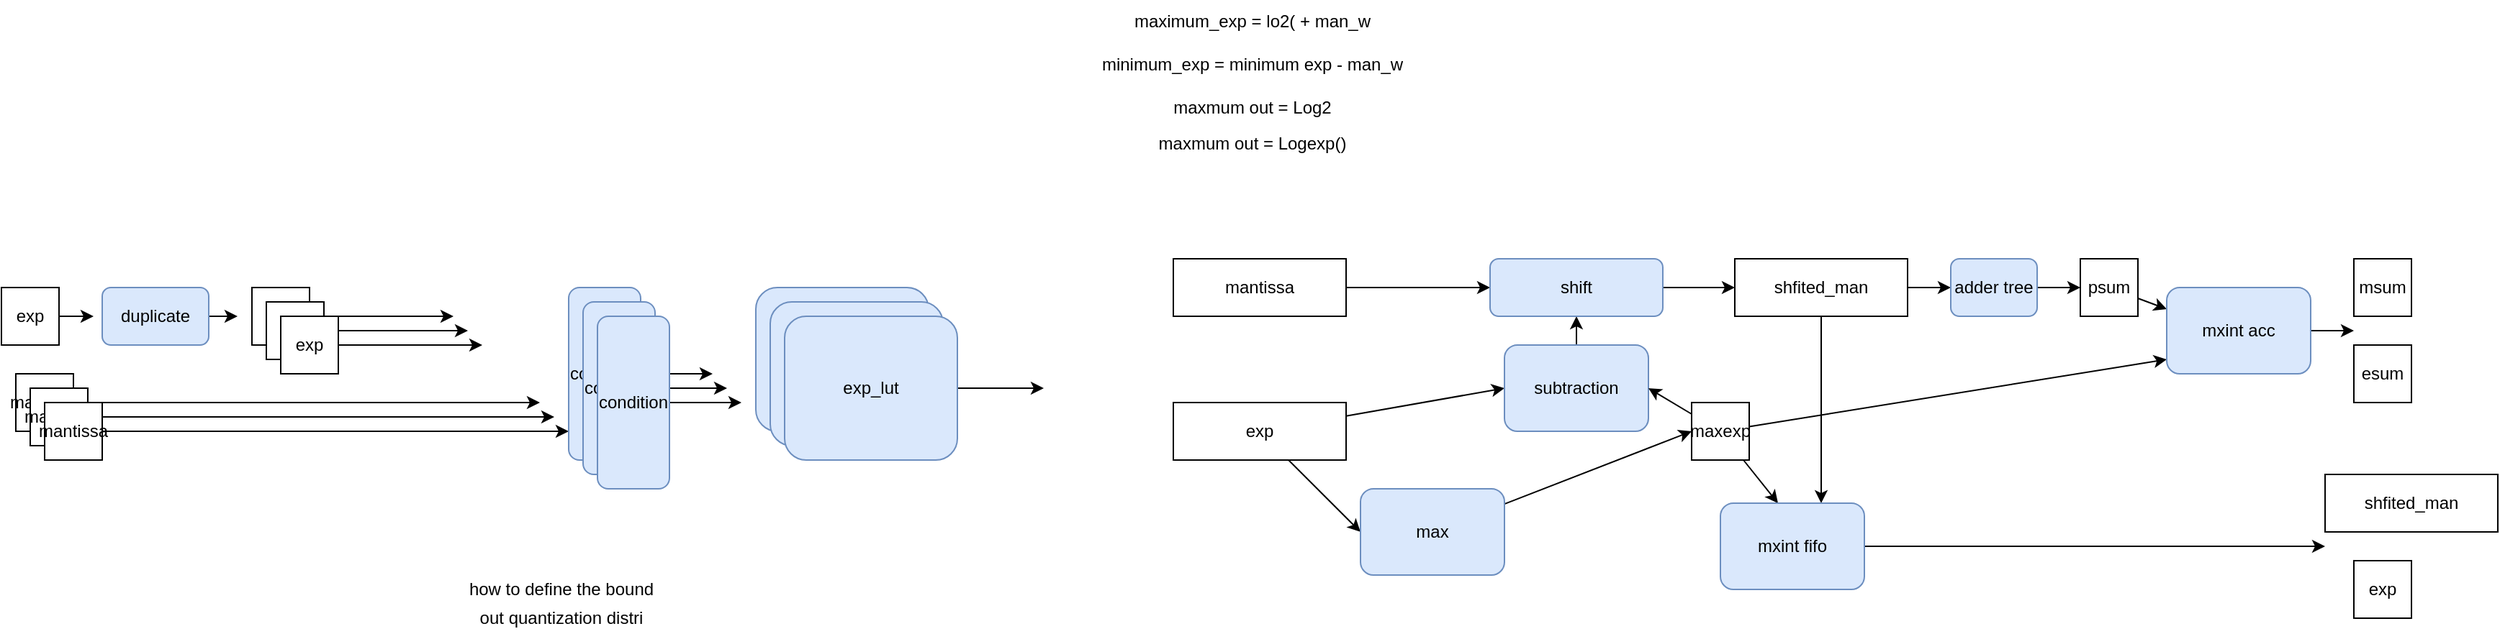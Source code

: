 <mxfile>
    <diagram id="i8oGoq47ilsVACAjvylI" name="Page-1">
        <mxGraphModel dx="1771" dy="858" grid="1" gridSize="10" guides="1" tooltips="1" connect="1" arrows="1" fold="1" page="1" pageScale="1" pageWidth="827" pageHeight="1169" math="0" shadow="0">
            <root>
                <mxCell id="0"/>
                <mxCell id="1" parent="0"/>
                <mxCell id="13" style="edgeStyle=none;html=1;" parent="1" source="2" edge="1">
                    <mxGeometry relative="1" as="geometry">
                        <mxPoint x="-80" y="280" as="targetPoint"/>
                    </mxGeometry>
                </mxCell>
                <mxCell id="2" value="mantissa" style="rounded=0;whiteSpace=wrap;html=1;" parent="1" vertex="1">
                    <mxGeometry x="-444" y="260" width="40" height="40" as="geometry"/>
                </mxCell>
                <mxCell id="5" value="maxmum out = Log2" style="text;strokeColor=none;align=center;fillColor=none;html=1;verticalAlign=middle;whiteSpace=wrap;rounded=0;" parent="1" vertex="1">
                    <mxGeometry x="285" y="60" width="260" height="30" as="geometry"/>
                </mxCell>
                <mxCell id="7" value="maxmum out = Logexp()" style="text;strokeColor=none;align=center;fillColor=none;html=1;verticalAlign=middle;whiteSpace=wrap;rounded=0;" parent="1" vertex="1">
                    <mxGeometry x="310" y="90" width="210" height="20" as="geometry"/>
                </mxCell>
                <mxCell id="8" value="maximum_exp = lo2( + man_w" style="text;strokeColor=none;align=center;fillColor=none;html=1;verticalAlign=middle;whiteSpace=wrap;rounded=0;" parent="1" vertex="1">
                    <mxGeometry x="280" width="270" height="30" as="geometry"/>
                </mxCell>
                <mxCell id="9" value="minimum_exp = minimum exp - man_w" style="text;strokeColor=none;align=center;fillColor=none;html=1;verticalAlign=middle;whiteSpace=wrap;rounded=0;" parent="1" vertex="1">
                    <mxGeometry x="280" y="30" width="270" height="30" as="geometry"/>
                </mxCell>
                <mxCell id="96" style="edgeStyle=none;html=1;" parent="1" source="11" edge="1">
                    <mxGeometry relative="1" as="geometry">
                        <mxPoint x="-390" y="220" as="targetPoint"/>
                    </mxGeometry>
                </mxCell>
                <mxCell id="11" value="exp" style="rounded=0;whiteSpace=wrap;html=1;" parent="1" vertex="1">
                    <mxGeometry x="-454" y="200" width="40" height="40" as="geometry"/>
                </mxCell>
                <mxCell id="20" value="exp_lut" style="rounded=1;whiteSpace=wrap;html=1;fillColor=#dae8fc;strokeColor=#6c8ebf;" parent="1" vertex="1">
                    <mxGeometry x="70" y="200" width="120" height="100" as="geometry"/>
                </mxCell>
                <mxCell id="25" style="edgeStyle=none;html=1;" parent="1" source="23" edge="1">
                    <mxGeometry relative="1" as="geometry">
                        <mxPoint x="580" y="200" as="targetPoint"/>
                    </mxGeometry>
                </mxCell>
                <mxCell id="23" value="mantissa" style="rounded=0;whiteSpace=wrap;html=1;" parent="1" vertex="1">
                    <mxGeometry x="360" y="180" width="120" height="40" as="geometry"/>
                </mxCell>
                <mxCell id="27" style="edgeStyle=none;html=1;entryX=0;entryY=0.5;entryDx=0;entryDy=0;" parent="1" source="24" target="31" edge="1">
                    <mxGeometry relative="1" as="geometry">
                        <mxPoint x="590" y="300" as="targetPoint"/>
                    </mxGeometry>
                </mxCell>
                <mxCell id="28" style="edgeStyle=none;html=1;" parent="1" source="24" edge="1">
                    <mxGeometry relative="1" as="geometry">
                        <mxPoint x="490" y="370" as="targetPoint"/>
                    </mxGeometry>
                </mxCell>
                <mxCell id="24" value="exp" style="rounded=0;whiteSpace=wrap;html=1;" parent="1" vertex="1">
                    <mxGeometry x="360" y="280" width="120" height="40" as="geometry"/>
                </mxCell>
                <mxCell id="33" style="edgeStyle=none;html=1;entryX=0;entryY=0.5;entryDx=0;entryDy=0;" parent="1" source="29" target="39" edge="1">
                    <mxGeometry relative="1" as="geometry">
                        <mxPoint x="710" y="370" as="targetPoint"/>
                    </mxGeometry>
                </mxCell>
                <mxCell id="29" value="max" style="rounded=1;whiteSpace=wrap;html=1;fillColor=#dae8fc;strokeColor=#6c8ebf;" parent="1" vertex="1">
                    <mxGeometry x="490" y="340" width="100" height="60" as="geometry"/>
                </mxCell>
                <mxCell id="32" style="edgeStyle=none;html=1;" parent="1" source="31" edge="1">
                    <mxGeometry relative="1" as="geometry">
                        <mxPoint x="640" y="220" as="targetPoint"/>
                    </mxGeometry>
                </mxCell>
                <mxCell id="31" value="subtraction" style="rounded=1;whiteSpace=wrap;html=1;fillColor=#dae8fc;strokeColor=#6c8ebf;" parent="1" vertex="1">
                    <mxGeometry x="590" y="240" width="100" height="60" as="geometry"/>
                </mxCell>
                <mxCell id="40" style="edgeStyle=none;html=1;" parent="1" source="36" edge="1">
                    <mxGeometry relative="1" as="geometry">
                        <mxPoint x="750" y="200" as="targetPoint"/>
                    </mxGeometry>
                </mxCell>
                <mxCell id="36" value="shift" style="rounded=1;whiteSpace=wrap;html=1;fillColor=#dae8fc;strokeColor=#6c8ebf;" parent="1" vertex="1">
                    <mxGeometry x="580" y="180" width="120" height="40" as="geometry"/>
                </mxCell>
                <mxCell id="44" style="edgeStyle=none;html=1;" parent="1" source="39" edge="1">
                    <mxGeometry relative="1" as="geometry">
                        <mxPoint x="1050" y="250" as="targetPoint"/>
                    </mxGeometry>
                </mxCell>
                <mxCell id="60" style="edgeStyle=none;html=1;" parent="1" source="39" edge="1">
                    <mxGeometry relative="1" as="geometry">
                        <mxPoint x="780" y="350" as="targetPoint"/>
                    </mxGeometry>
                </mxCell>
                <mxCell id="70" style="edgeStyle=none;html=1;entryX=1;entryY=0.5;entryDx=0;entryDy=0;" parent="1" source="39" target="31" edge="1">
                    <mxGeometry relative="1" as="geometry"/>
                </mxCell>
                <mxCell id="39" value="maxexp" style="rounded=0;whiteSpace=wrap;html=1;" parent="1" vertex="1">
                    <mxGeometry x="720" y="280" width="40" height="40" as="geometry"/>
                </mxCell>
                <mxCell id="48" style="edgeStyle=none;html=1;" parent="1" source="41" edge="1">
                    <mxGeometry relative="1" as="geometry">
                        <mxPoint x="900" y="200" as="targetPoint"/>
                    </mxGeometry>
                </mxCell>
                <mxCell id="59" style="edgeStyle=none;html=1;" parent="1" source="41" edge="1">
                    <mxGeometry relative="1" as="geometry">
                        <mxPoint x="810" y="350" as="targetPoint"/>
                    </mxGeometry>
                </mxCell>
                <mxCell id="41" value="shfited_man" style="rounded=0;whiteSpace=wrap;html=1;" parent="1" vertex="1">
                    <mxGeometry x="750" y="180" width="120" height="40" as="geometry"/>
                </mxCell>
                <mxCell id="52" style="edgeStyle=none;html=1;entryX=0;entryY=0.5;entryDx=0;entryDy=0;" parent="1" source="50" target="51" edge="1">
                    <mxGeometry relative="1" as="geometry"/>
                </mxCell>
                <mxCell id="50" value="adder tree" style="rounded=1;whiteSpace=wrap;html=1;fillColor=#dae8fc;strokeColor=#6c8ebf;" parent="1" vertex="1">
                    <mxGeometry x="900" y="180" width="60" height="40" as="geometry"/>
                </mxCell>
                <mxCell id="55" style="edgeStyle=none;html=1;entryX=0;entryY=0.25;entryDx=0;entryDy=0;" parent="1" source="51" target="54" edge="1">
                    <mxGeometry relative="1" as="geometry"/>
                </mxCell>
                <mxCell id="51" value="psum" style="rounded=0;whiteSpace=wrap;html=1;" parent="1" vertex="1">
                    <mxGeometry x="990" y="180" width="40" height="40" as="geometry"/>
                </mxCell>
                <mxCell id="56" style="edgeStyle=none;html=1;" parent="1" source="54" edge="1">
                    <mxGeometry relative="1" as="geometry">
                        <mxPoint x="1180" y="230" as="targetPoint"/>
                    </mxGeometry>
                </mxCell>
                <mxCell id="54" value="mxint acc" style="rounded=1;whiteSpace=wrap;html=1;fillColor=#dae8fc;strokeColor=#6c8ebf;" parent="1" vertex="1">
                    <mxGeometry x="1050" y="200" width="100" height="60" as="geometry"/>
                </mxCell>
                <mxCell id="57" value="msum" style="rounded=0;whiteSpace=wrap;html=1;" parent="1" vertex="1">
                    <mxGeometry x="1180" y="180" width="40" height="40" as="geometry"/>
                </mxCell>
                <mxCell id="62" style="edgeStyle=none;html=1;" parent="1" source="61" edge="1">
                    <mxGeometry relative="1" as="geometry">
                        <mxPoint x="1160" y="380" as="targetPoint"/>
                    </mxGeometry>
                </mxCell>
                <mxCell id="61" value="mxint fifo" style="rounded=1;whiteSpace=wrap;html=1;fillColor=#dae8fc;strokeColor=#6c8ebf;" parent="1" vertex="1">
                    <mxGeometry x="740" y="350" width="100" height="60" as="geometry"/>
                </mxCell>
                <mxCell id="63" value="esum" style="rounded=0;whiteSpace=wrap;html=1;" parent="1" vertex="1">
                    <mxGeometry x="1180" y="240" width="40" height="40" as="geometry"/>
                </mxCell>
                <mxCell id="66" value="shfited_man" style="rounded=0;whiteSpace=wrap;html=1;" parent="1" vertex="1">
                    <mxGeometry x="1160" y="330" width="120" height="40" as="geometry"/>
                </mxCell>
                <mxCell id="67" value="exp" style="rounded=0;whiteSpace=wrap;html=1;" parent="1" vertex="1">
                    <mxGeometry x="1180" y="390" width="40" height="40" as="geometry"/>
                </mxCell>
                <mxCell id="72" value="how to define the bound" style="text;strokeColor=none;align=center;fillColor=none;html=1;verticalAlign=middle;whiteSpace=wrap;rounded=0;" parent="1" vertex="1">
                    <mxGeometry x="-145" y="400" width="160" height="20" as="geometry"/>
                </mxCell>
                <mxCell id="73" value="out quantization distri" style="text;strokeColor=none;align=center;fillColor=none;html=1;verticalAlign=middle;whiteSpace=wrap;rounded=0;" parent="1" vertex="1">
                    <mxGeometry x="-130" y="420" width="130" height="20" as="geometry"/>
                </mxCell>
                <mxCell id="78" value="mantissa" style="rounded=0;whiteSpace=wrap;html=1;" parent="1" vertex="1">
                    <mxGeometry x="-434" y="270" width="40" height="40" as="geometry"/>
                </mxCell>
                <mxCell id="79" style="edgeStyle=none;html=1;" parent="1" source="78" edge="1">
                    <mxGeometry relative="1" as="geometry">
                        <mxPoint x="-70" y="290" as="targetPoint"/>
                    </mxGeometry>
                </mxCell>
                <mxCell id="80" value="exp_lut" style="rounded=1;whiteSpace=wrap;html=1;fillColor=#dae8fc;strokeColor=#6c8ebf;" parent="1" vertex="1">
                    <mxGeometry x="80" y="210" width="120" height="100" as="geometry"/>
                </mxCell>
                <mxCell id="81" value="mantissa" style="rounded=0;whiteSpace=wrap;html=1;" parent="1" vertex="1">
                    <mxGeometry x="-424" y="280" width="40" height="40" as="geometry"/>
                </mxCell>
                <mxCell id="82" style="edgeStyle=none;html=1;" parent="1" source="81" edge="1">
                    <mxGeometry relative="1" as="geometry">
                        <mxPoint x="-60" y="300" as="targetPoint"/>
                    </mxGeometry>
                </mxCell>
                <mxCell id="86" style="edgeStyle=none;html=1;" parent="1" source="83" edge="1">
                    <mxGeometry relative="1" as="geometry">
                        <mxPoint x="270" y="270" as="targetPoint"/>
                    </mxGeometry>
                </mxCell>
                <mxCell id="83" value="exp_lut" style="rounded=1;whiteSpace=wrap;html=1;fillColor=#dae8fc;strokeColor=#6c8ebf;" parent="1" vertex="1">
                    <mxGeometry x="90" y="220" width="120" height="100" as="geometry"/>
                </mxCell>
                <mxCell id="99" style="edgeStyle=none;html=1;" parent="1" source="97" edge="1">
                    <mxGeometry relative="1" as="geometry">
                        <mxPoint x="-290" y="220" as="targetPoint"/>
                    </mxGeometry>
                </mxCell>
                <mxCell id="97" value="duplicate" style="rounded=1;whiteSpace=wrap;html=1;fillColor=#dae8fc;strokeColor=#6c8ebf;" parent="1" vertex="1">
                    <mxGeometry x="-384" y="200" width="74" height="40" as="geometry"/>
                </mxCell>
                <mxCell id="103" style="edgeStyle=none;html=1;" parent="1" source="98" edge="1">
                    <mxGeometry relative="1" as="geometry">
                        <mxPoint x="-140" y="220" as="targetPoint"/>
                    </mxGeometry>
                </mxCell>
                <mxCell id="98" value="exp" style="rounded=0;whiteSpace=wrap;html=1;" parent="1" vertex="1">
                    <mxGeometry x="-280" y="200" width="40" height="40" as="geometry"/>
                </mxCell>
                <mxCell id="104" style="edgeStyle=none;html=1;" parent="1" source="105" edge="1">
                    <mxGeometry relative="1" as="geometry">
                        <mxPoint x="-130" y="230" as="targetPoint"/>
                    </mxGeometry>
                </mxCell>
                <mxCell id="105" value="exp" style="rounded=0;whiteSpace=wrap;html=1;" parent="1" vertex="1">
                    <mxGeometry x="-270" y="210" width="40" height="40" as="geometry"/>
                </mxCell>
                <mxCell id="106" style="edgeStyle=none;html=1;" parent="1" source="107" edge="1">
                    <mxGeometry relative="1" as="geometry">
                        <mxPoint x="-120" y="240" as="targetPoint"/>
                    </mxGeometry>
                </mxCell>
                <mxCell id="107" value="exp" style="rounded=0;whiteSpace=wrap;html=1;" parent="1" vertex="1">
                    <mxGeometry x="-260" y="220" width="40" height="40" as="geometry"/>
                </mxCell>
                <mxCell id="111" style="edgeStyle=none;html=1;" parent="1" source="108" edge="1">
                    <mxGeometry relative="1" as="geometry">
                        <mxPoint x="40" y="260" as="targetPoint"/>
                    </mxGeometry>
                </mxCell>
                <mxCell id="108" value="condition" style="rounded=1;whiteSpace=wrap;html=1;fillColor=#dae8fc;strokeColor=#6c8ebf;" parent="1" vertex="1">
                    <mxGeometry x="-60" y="200" width="50" height="120" as="geometry"/>
                </mxCell>
                <mxCell id="116" style="edgeStyle=none;html=1;" parent="1" source="117" edge="1">
                    <mxGeometry relative="1" as="geometry">
                        <mxPoint x="50" y="270" as="targetPoint"/>
                    </mxGeometry>
                </mxCell>
                <mxCell id="117" value="condition" style="rounded=1;whiteSpace=wrap;html=1;fillColor=#dae8fc;strokeColor=#6c8ebf;" parent="1" vertex="1">
                    <mxGeometry x="-50" y="210" width="50" height="120" as="geometry"/>
                </mxCell>
                <mxCell id="118" style="edgeStyle=none;html=1;" parent="1" source="119" edge="1">
                    <mxGeometry relative="1" as="geometry">
                        <mxPoint x="60" y="280" as="targetPoint"/>
                    </mxGeometry>
                </mxCell>
                <mxCell id="119" value="condition" style="rounded=1;whiteSpace=wrap;html=1;fillColor=#dae8fc;strokeColor=#6c8ebf;" parent="1" vertex="1">
                    <mxGeometry x="-40" y="220" width="50" height="120" as="geometry"/>
                </mxCell>
            </root>
        </mxGraphModel>
    </diagram>
</mxfile>